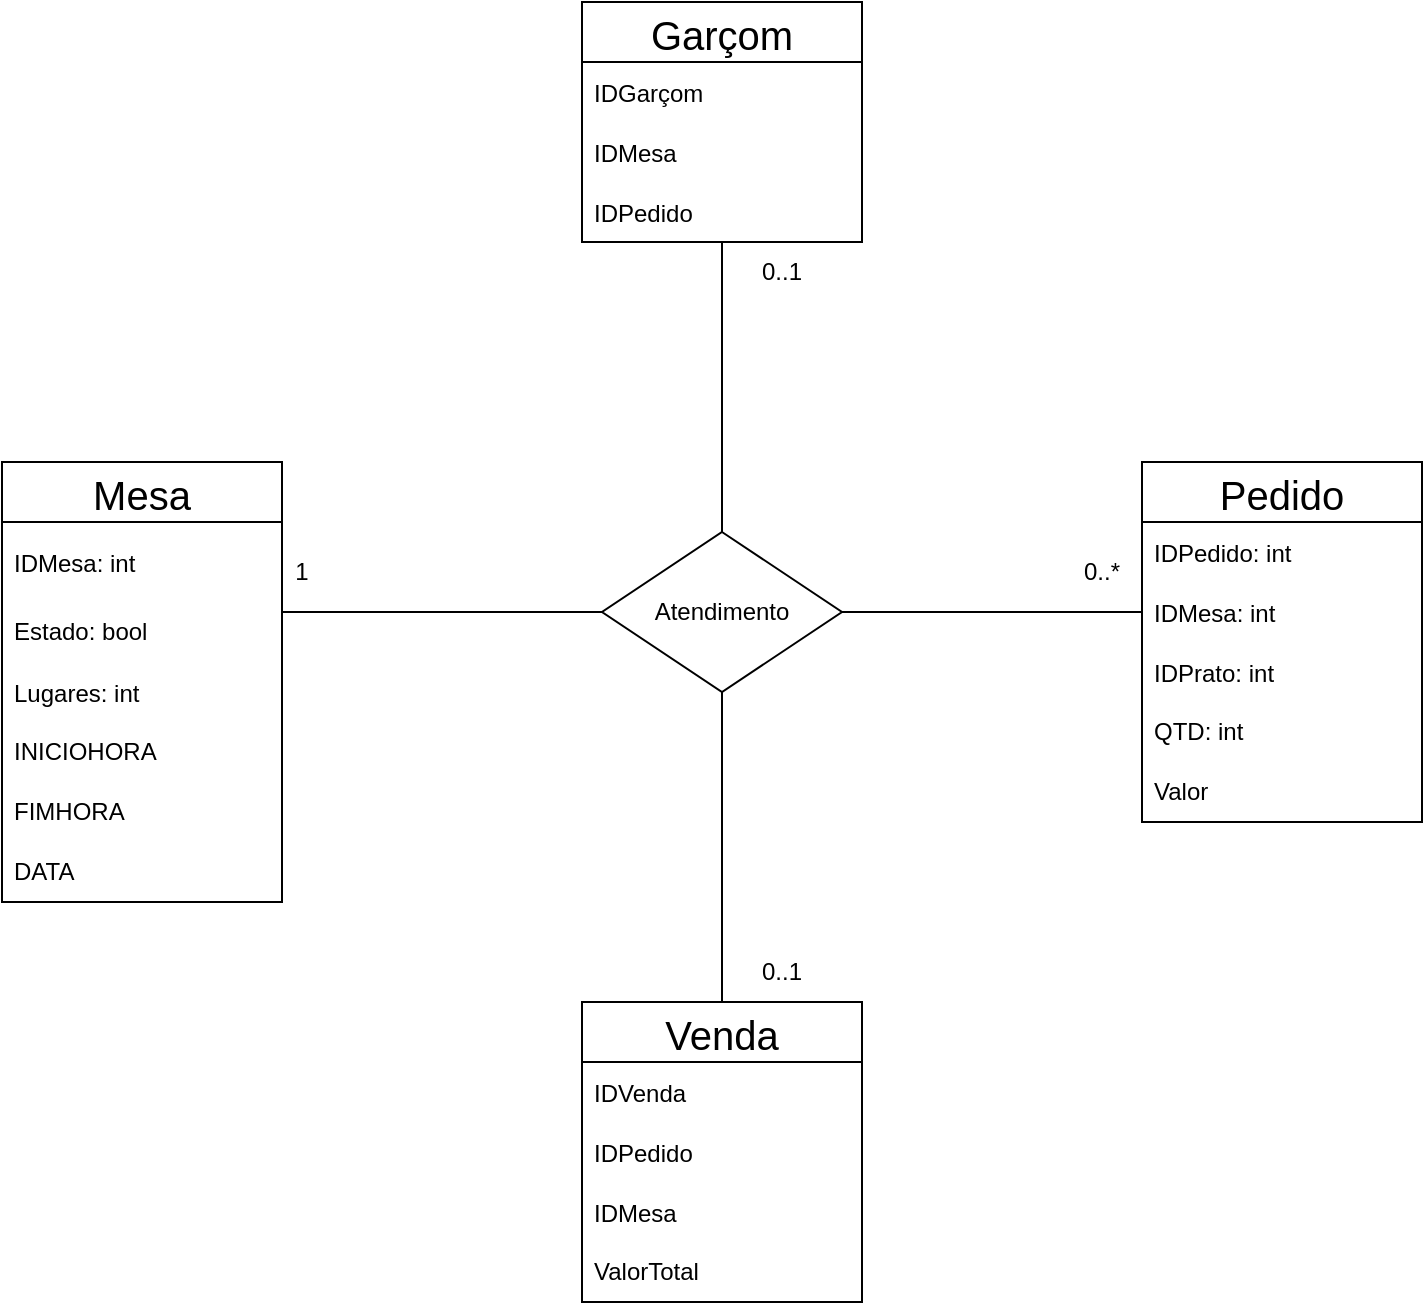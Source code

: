 <mxfile version="15.5.0" type="github"><diagram id="UdPAHVhPKzFVjTSNp7-9" name="Page-1"><mxGraphModel dx="868" dy="482" grid="1" gridSize="10" guides="1" tooltips="1" connect="1" arrows="1" fold="1" page="1" pageScale="1" pageWidth="827" pageHeight="1169" math="0" shadow="0"><root><mxCell id="0"/><mxCell id="1" parent="0"/><mxCell id="f3iEAfWuHEvZLFyiryZb-1" value="Mesa" style="swimlane;fontStyle=0;childLayout=stackLayout;horizontal=1;startSize=30;horizontalStack=0;resizeParent=1;resizeParentMax=0;resizeLast=0;collapsible=1;marginBottom=0;fontSize=20;" vertex="1" parent="1"><mxGeometry x="10" y="280" width="140" height="220" as="geometry"/></mxCell><mxCell id="f3iEAfWuHEvZLFyiryZb-2" value="IDMesa: int" style="text;strokeColor=none;fillColor=none;align=left;verticalAlign=middle;spacingLeft=4;spacingRight=4;overflow=hidden;points=[[0,0.5],[1,0.5]];portConstraint=eastwest;rotatable=0;" vertex="1" parent="f3iEAfWuHEvZLFyiryZb-1"><mxGeometry y="30" width="140" height="40" as="geometry"/></mxCell><mxCell id="f3iEAfWuHEvZLFyiryZb-13" value="Estado: bool" style="text;html=1;strokeColor=none;fillColor=none;align=left;verticalAlign=middle;whiteSpace=wrap;rounded=0;fontSize=12;spacingLeft=4;" vertex="1" parent="f3iEAfWuHEvZLFyiryZb-1"><mxGeometry y="70" width="140" height="30" as="geometry"/></mxCell><mxCell id="f3iEAfWuHEvZLFyiryZb-3" value="Lugares: int" style="text;strokeColor=none;fillColor=none;align=left;verticalAlign=middle;spacingLeft=4;spacingRight=4;overflow=hidden;points=[[0,0.5],[1,0.5]];portConstraint=eastwest;rotatable=0;" vertex="1" parent="f3iEAfWuHEvZLFyiryZb-1"><mxGeometry y="100" width="140" height="30" as="geometry"/></mxCell><mxCell id="f3iEAfWuHEvZLFyiryZb-34" value="INICIOHORA" style="text;html=1;strokeColor=none;fillColor=none;align=left;verticalAlign=middle;whiteSpace=wrap;rounded=0;fontSize=12;spacingLeft=4;" vertex="1" parent="f3iEAfWuHEvZLFyiryZb-1"><mxGeometry y="130" width="140" height="30" as="geometry"/></mxCell><mxCell id="f3iEAfWuHEvZLFyiryZb-35" value="FIMHORA" style="text;html=1;strokeColor=none;fillColor=none;align=left;verticalAlign=middle;whiteSpace=wrap;rounded=0;fontSize=12;spacingLeft=4;" vertex="1" parent="f3iEAfWuHEvZLFyiryZb-1"><mxGeometry y="160" width="140" height="30" as="geometry"/></mxCell><mxCell id="f3iEAfWuHEvZLFyiryZb-36" value="DATA" style="text;html=1;strokeColor=none;fillColor=none;align=left;verticalAlign=middle;whiteSpace=wrap;rounded=0;fontSize=12;spacingLeft=4;" vertex="1" parent="f3iEAfWuHEvZLFyiryZb-1"><mxGeometry y="190" width="140" height="30" as="geometry"/></mxCell><mxCell id="f3iEAfWuHEvZLFyiryZb-5" value="Pedido" style="swimlane;fontStyle=0;childLayout=stackLayout;horizontal=1;startSize=30;horizontalStack=0;resizeParent=1;resizeParentMax=0;resizeLast=0;collapsible=1;marginBottom=0;fontSize=20;" vertex="1" parent="1"><mxGeometry x="580" y="280" width="140" height="180" as="geometry"/></mxCell><mxCell id="f3iEAfWuHEvZLFyiryZb-6" value="IDPedido: int" style="text;strokeColor=none;fillColor=none;align=left;verticalAlign=middle;spacingLeft=4;spacingRight=4;overflow=hidden;points=[[0,0.5],[1,0.5]];portConstraint=eastwest;rotatable=0;" vertex="1" parent="f3iEAfWuHEvZLFyiryZb-5"><mxGeometry y="30" width="140" height="30" as="geometry"/></mxCell><mxCell id="f3iEAfWuHEvZLFyiryZb-7" value="IDMesa: int" style="text;strokeColor=none;fillColor=none;align=left;verticalAlign=middle;spacingLeft=4;spacingRight=4;overflow=hidden;points=[[0,0.5],[1,0.5]];portConstraint=eastwest;rotatable=0;" vertex="1" parent="f3iEAfWuHEvZLFyiryZb-5"><mxGeometry y="60" width="140" height="30" as="geometry"/></mxCell><mxCell id="f3iEAfWuHEvZLFyiryZb-8" value="IDPrato: int" style="text;strokeColor=none;fillColor=none;align=left;verticalAlign=middle;spacingLeft=4;spacingRight=4;overflow=hidden;points=[[0,0.5],[1,0.5]];portConstraint=eastwest;rotatable=0;" vertex="1" parent="f3iEAfWuHEvZLFyiryZb-5"><mxGeometry y="90" width="140" height="30" as="geometry"/></mxCell><mxCell id="f3iEAfWuHEvZLFyiryZb-14" value="QTD: int" style="text;html=1;strokeColor=none;fillColor=none;align=left;verticalAlign=middle;rounded=0;fontSize=12;whiteSpace=wrap;spacingLeft=4;" vertex="1" parent="f3iEAfWuHEvZLFyiryZb-5"><mxGeometry y="120" width="140" height="30" as="geometry"/></mxCell><mxCell id="f3iEAfWuHEvZLFyiryZb-32" value="Valor" style="text;html=1;strokeColor=none;fillColor=none;align=left;verticalAlign=middle;whiteSpace=wrap;rounded=0;fontSize=12;spacingLeft=4;" vertex="1" parent="f3iEAfWuHEvZLFyiryZb-5"><mxGeometry y="150" width="140" height="30" as="geometry"/></mxCell><mxCell id="f3iEAfWuHEvZLFyiryZb-15" value="" style="endArrow=none;html=1;rounded=0;fontSize=12;edgeStyle=orthogonalEdgeStyle;exitX=1;exitY=0;exitDx=0;exitDy=0;entryX=0;entryY=0.5;entryDx=0;entryDy=0;" edge="1" parent="1" source="f3iEAfWuHEvZLFyiryZb-13" target="f3iEAfWuHEvZLFyiryZb-7"><mxGeometry width="50" height="50" relative="1" as="geometry"><mxPoint x="390" y="280" as="sourcePoint"/><mxPoint x="440" y="230" as="targetPoint"/><Array as="points"><mxPoint x="150" y="355"/></Array></mxGeometry></mxCell><mxCell id="f3iEAfWuHEvZLFyiryZb-16" value="1" style="text;html=1;strokeColor=none;fillColor=none;align=center;verticalAlign=middle;whiteSpace=wrap;rounded=0;fontSize=12;" vertex="1" parent="1"><mxGeometry x="90" y="320" width="140" height="30" as="geometry"/></mxCell><mxCell id="f3iEAfWuHEvZLFyiryZb-17" value="0..*" style="text;html=1;strokeColor=none;fillColor=none;align=center;verticalAlign=middle;whiteSpace=wrap;rounded=0;fontSize=12;" vertex="1" parent="1"><mxGeometry x="530" y="320" width="60" height="30" as="geometry"/></mxCell><mxCell id="f3iEAfWuHEvZLFyiryZb-19" value="" style="rhombus;whiteSpace=wrap;html=1;fontSize=12;align=left;" vertex="1" parent="1"><mxGeometry x="310" y="315" width="120" height="80" as="geometry"/></mxCell><mxCell id="f3iEAfWuHEvZLFyiryZb-20" value="Atendimento" style="text;html=1;strokeColor=none;fillColor=none;align=center;verticalAlign=middle;whiteSpace=wrap;rounded=0;fontSize=12;" vertex="1" parent="1"><mxGeometry x="340" y="340" width="60" height="30" as="geometry"/></mxCell><mxCell id="f3iEAfWuHEvZLFyiryZb-21" value="" style="endArrow=none;html=1;rounded=0;fontSize=12;edgeStyle=orthogonalEdgeStyle;exitX=0.5;exitY=0;exitDx=0;exitDy=0;" edge="1" parent="1" source="f3iEAfWuHEvZLFyiryZb-19" target="f3iEAfWuHEvZLFyiryZb-22"><mxGeometry width="50" height="50" relative="1" as="geometry"><mxPoint x="390" y="300" as="sourcePoint"/><mxPoint x="440" y="250" as="targetPoint"/></mxGeometry></mxCell><mxCell id="f3iEAfWuHEvZLFyiryZb-22" value="Garçom" style="swimlane;fontStyle=0;childLayout=stackLayout;horizontal=1;startSize=30;horizontalStack=0;resizeParent=1;resizeParentMax=0;resizeLast=0;collapsible=1;marginBottom=0;fontSize=20;align=center;" vertex="1" parent="1"><mxGeometry x="300" y="50" width="140" height="120" as="geometry"/></mxCell><mxCell id="f3iEAfWuHEvZLFyiryZb-23" value="IDGarçom" style="text;strokeColor=none;fillColor=none;align=left;verticalAlign=middle;spacingLeft=4;spacingRight=4;overflow=hidden;points=[[0,0.5],[1,0.5]];portConstraint=eastwest;rotatable=0;fontSize=12;" vertex="1" parent="f3iEAfWuHEvZLFyiryZb-22"><mxGeometry y="30" width="140" height="30" as="geometry"/></mxCell><mxCell id="f3iEAfWuHEvZLFyiryZb-24" value="IDMesa" style="text;strokeColor=none;fillColor=none;align=left;verticalAlign=middle;spacingLeft=4;spacingRight=4;overflow=hidden;points=[[0,0.5],[1,0.5]];portConstraint=eastwest;rotatable=0;fontSize=12;" vertex="1" parent="f3iEAfWuHEvZLFyiryZb-22"><mxGeometry y="60" width="140" height="30" as="geometry"/></mxCell><mxCell id="f3iEAfWuHEvZLFyiryZb-25" value="IDPedido" style="text;strokeColor=none;fillColor=none;align=left;verticalAlign=middle;spacingLeft=4;spacingRight=4;overflow=hidden;points=[[0,0.5],[1,0.5]];portConstraint=eastwest;rotatable=0;fontSize=12;" vertex="1" parent="f3iEAfWuHEvZLFyiryZb-22"><mxGeometry y="90" width="140" height="30" as="geometry"/></mxCell><mxCell id="f3iEAfWuHEvZLFyiryZb-26" value="Venda" style="swimlane;fontStyle=0;childLayout=stackLayout;horizontal=1;startSize=30;horizontalStack=0;resizeParent=1;resizeParentMax=0;resizeLast=0;collapsible=1;marginBottom=0;fontSize=20;align=center;" vertex="1" parent="1"><mxGeometry x="300" y="550" width="140" height="150" as="geometry"/></mxCell><mxCell id="f3iEAfWuHEvZLFyiryZb-27" value="IDVenda" style="text;strokeColor=none;fillColor=none;align=left;verticalAlign=middle;spacingLeft=4;spacingRight=4;overflow=hidden;points=[[0,0.5],[1,0.5]];portConstraint=eastwest;rotatable=0;fontSize=12;" vertex="1" parent="f3iEAfWuHEvZLFyiryZb-26"><mxGeometry y="30" width="140" height="30" as="geometry"/></mxCell><mxCell id="f3iEAfWuHEvZLFyiryZb-28" value="IDPedido" style="text;strokeColor=none;fillColor=none;align=left;verticalAlign=middle;spacingLeft=4;spacingRight=4;overflow=hidden;points=[[0,0.5],[1,0.5]];portConstraint=eastwest;rotatable=0;fontSize=12;" vertex="1" parent="f3iEAfWuHEvZLFyiryZb-26"><mxGeometry y="60" width="140" height="30" as="geometry"/></mxCell><mxCell id="f3iEAfWuHEvZLFyiryZb-29" value="IDMesa" style="text;strokeColor=none;fillColor=none;align=left;verticalAlign=middle;spacingLeft=4;spacingRight=4;overflow=hidden;points=[[0,0.5],[1,0.5]];portConstraint=eastwest;rotatable=0;fontSize=12;" vertex="1" parent="f3iEAfWuHEvZLFyiryZb-26"><mxGeometry y="90" width="140" height="30" as="geometry"/></mxCell><mxCell id="f3iEAfWuHEvZLFyiryZb-33" value="ValorTotal" style="text;html=1;strokeColor=none;fillColor=none;align=left;verticalAlign=middle;whiteSpace=wrap;rounded=0;fontSize=12;spacingLeft=4;" vertex="1" parent="f3iEAfWuHEvZLFyiryZb-26"><mxGeometry y="120" width="140" height="30" as="geometry"/></mxCell><mxCell id="f3iEAfWuHEvZLFyiryZb-30" value="" style="endArrow=none;html=1;rounded=0;fontSize=12;edgeStyle=orthogonalEdgeStyle;exitX=0.5;exitY=0;exitDx=0;exitDy=0;entryX=0.5;entryY=1;entryDx=0;entryDy=0;" edge="1" parent="1" source="f3iEAfWuHEvZLFyiryZb-26" target="f3iEAfWuHEvZLFyiryZb-19"><mxGeometry width="50" height="50" relative="1" as="geometry"><mxPoint x="390" y="500" as="sourcePoint"/><mxPoint x="440" y="450" as="targetPoint"/></mxGeometry></mxCell><mxCell id="f3iEAfWuHEvZLFyiryZb-37" value="0..1" style="text;html=1;strokeColor=none;fillColor=none;align=center;verticalAlign=middle;whiteSpace=wrap;rounded=0;fontSize=12;" vertex="1" parent="1"><mxGeometry x="370" y="170" width="60" height="30" as="geometry"/></mxCell><mxCell id="f3iEAfWuHEvZLFyiryZb-38" value="0..1" style="text;html=1;strokeColor=none;fillColor=none;align=center;verticalAlign=middle;whiteSpace=wrap;rounded=0;fontSize=12;" vertex="1" parent="1"><mxGeometry x="370" y="520" width="60" height="30" as="geometry"/></mxCell></root></mxGraphModel></diagram></mxfile>